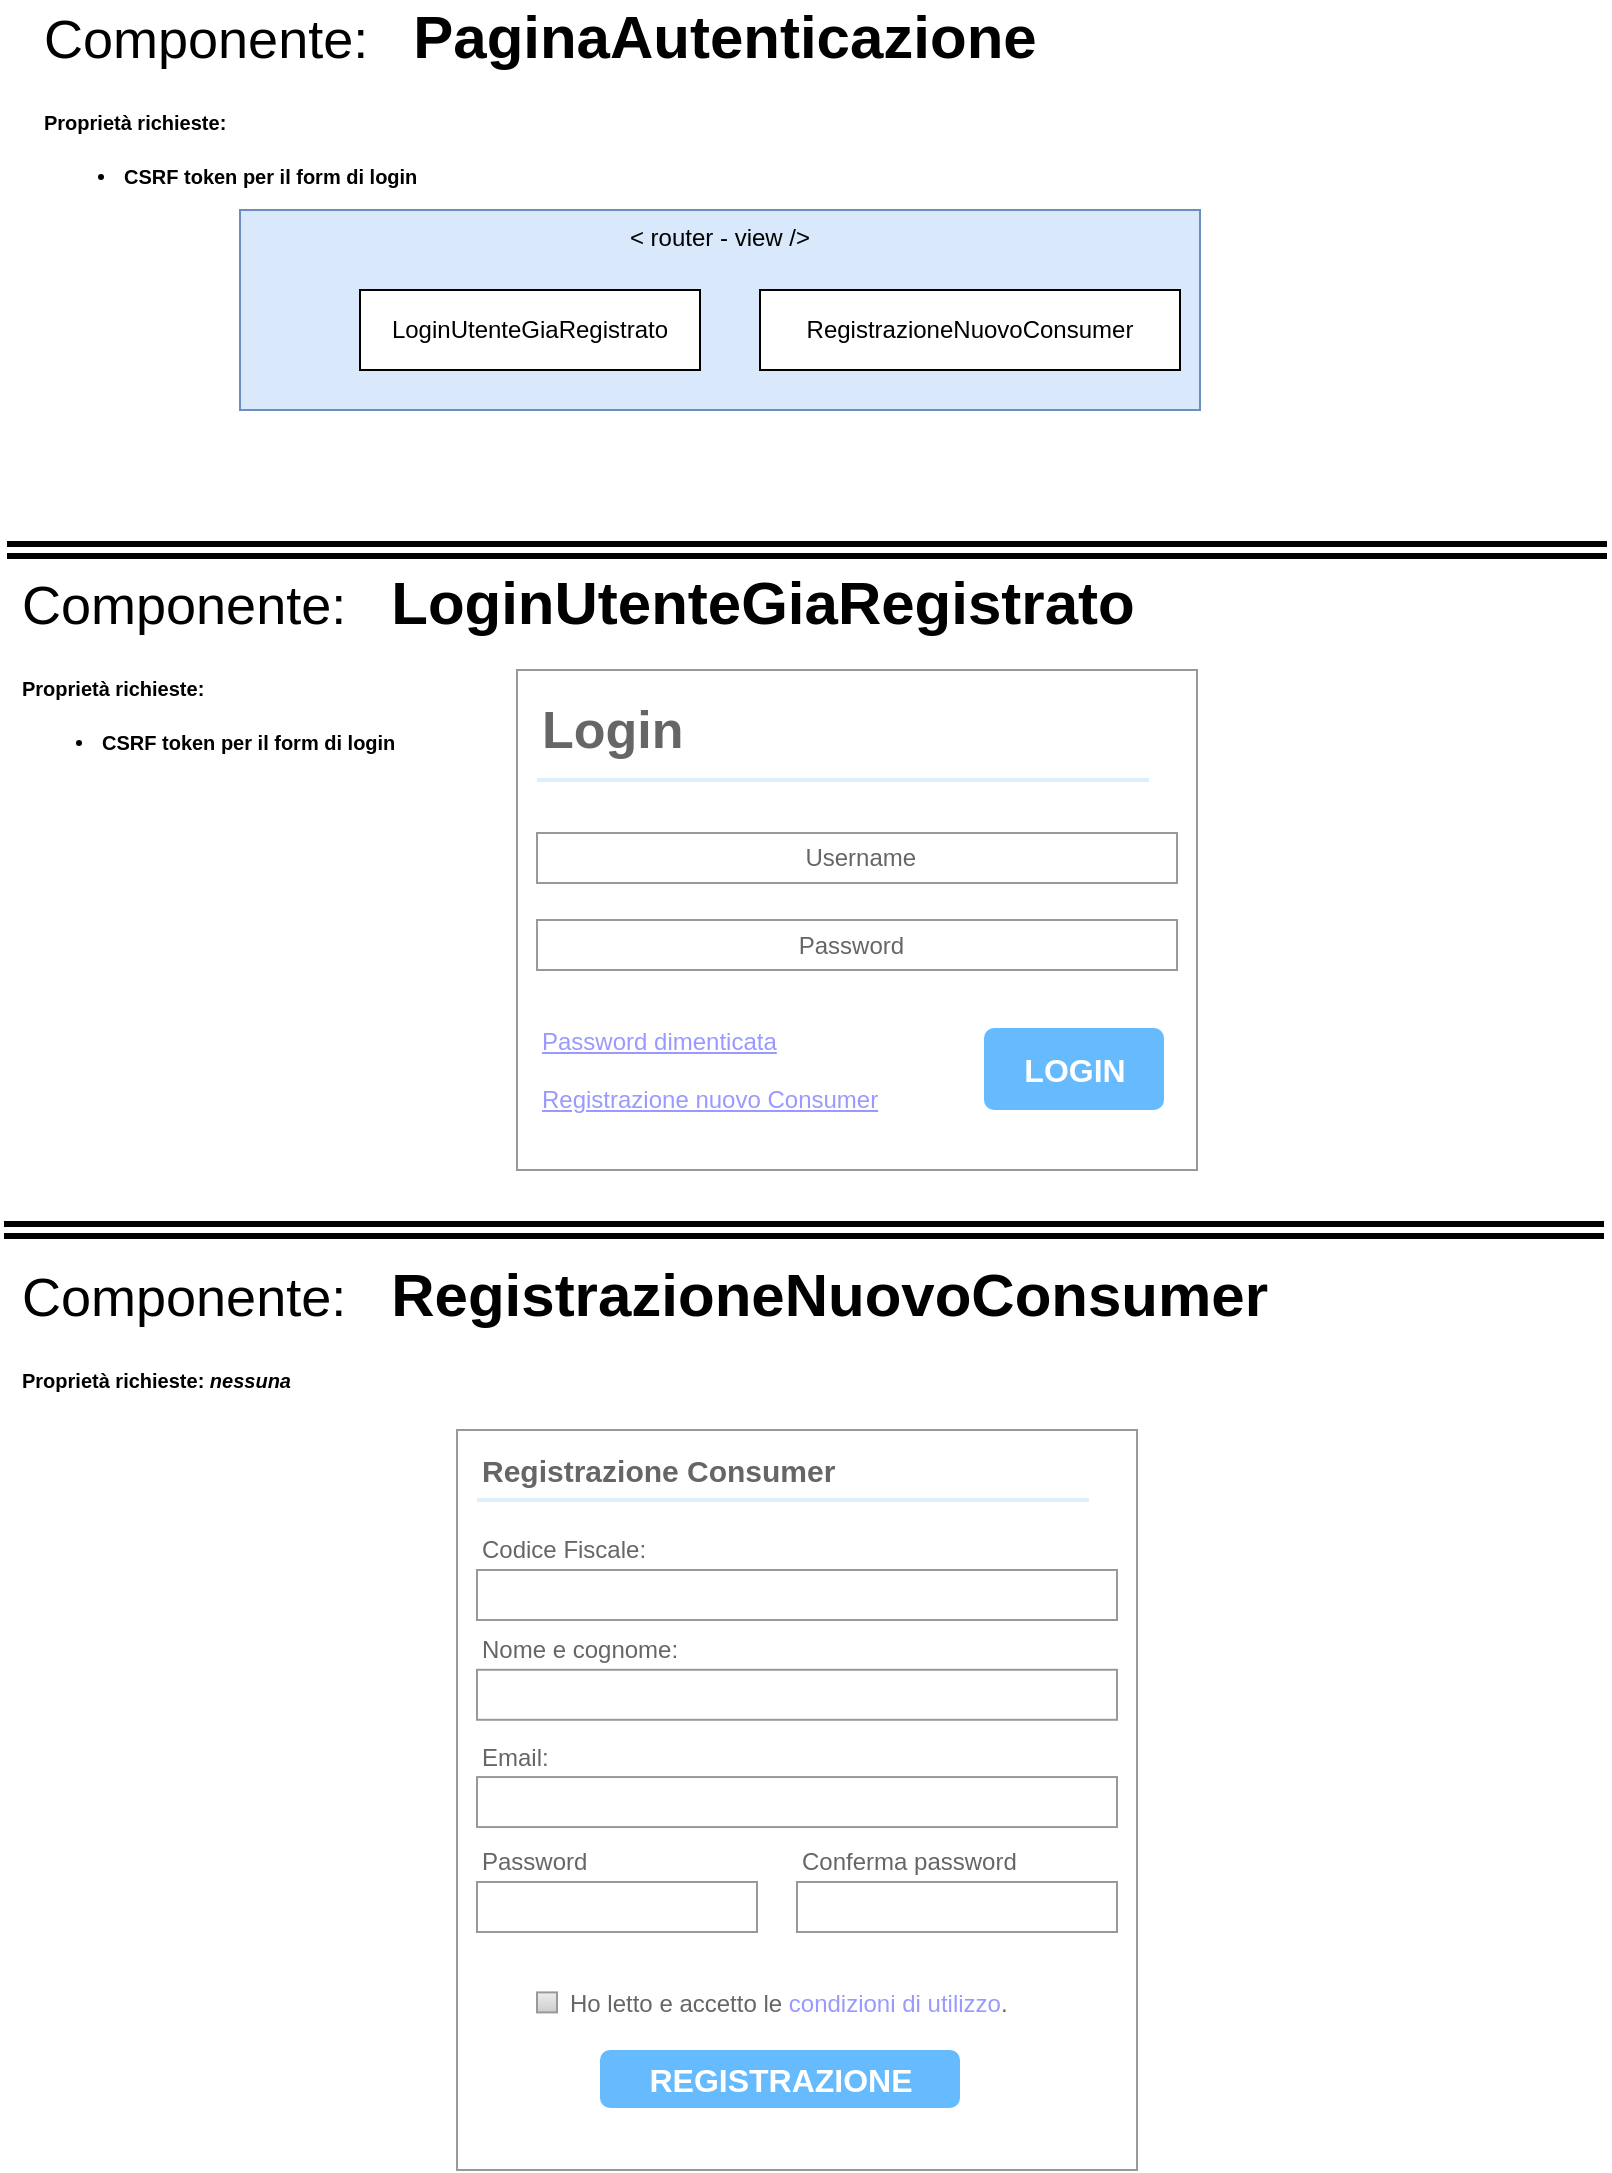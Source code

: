 <mxfile version="11.3.0" type="device" pages="1"><diagram id="wvITw7xsQYluFm_0ARTv" name="Page-1"><mxGraphModel dx="1408" dy="808" grid="1" gridSize="10" guides="1" tooltips="1" connect="1" arrows="1" fold="1" page="1" pageScale="1" pageWidth="827" pageHeight="1169" math="0" shadow="0"><root><mxCell id="0"/><mxCell id="1" parent="0"/><mxCell id="UX2q8lGy0bxrBwXnmmAh-47" value="&lt;font color=&quot;#000000&quot;&gt;&lt;span style=&quot;font-size: 27px&quot;&gt;Componente:&amp;nbsp; &amp;nbsp;&lt;/span&gt;&lt;b&gt;PaginaAutenticazione&lt;br&gt;&lt;font size=&quot;1&quot;&gt;Proprietà richieste:&lt;br&gt;&lt;ul&gt;&lt;li&gt;&lt;font color=&quot;#000000&quot;&gt;&lt;b&gt;&lt;font size=&quot;1&quot;&gt;CSRF token per il form di login&lt;/font&gt;&lt;/b&gt;&lt;/font&gt;&lt;/li&gt;&lt;/ul&gt;&lt;/font&gt;&lt;/b&gt;&lt;/font&gt;" style="text;html=1;strokeColor=none;fillColor=none;align=left;verticalAlign=middle;whiteSpace=wrap;rounded=0;labelBackgroundColor=none;fontSize=30;fontColor=#FFFFFF;" parent="1" vertex="1"><mxGeometry x="30" y="47" width="590" height="20" as="geometry"/></mxCell><mxCell id="UX2q8lGy0bxrBwXnmmAh-77" value="" style="shape=link;html=1;startArrow=cross;startFill=0;endArrow=cross;endFill=0;strokeColor=#000000;strokeWidth=3;fontSize=15;fontColor=#FFFFFF;" parent="1" edge="1"><mxGeometry width="50" height="50" relative="1" as="geometry"><mxPoint x="13.5" y="280" as="sourcePoint"/><mxPoint x="813.5" y="280" as="targetPoint"/></mxGeometry></mxCell><mxCell id="UX2q8lGy0bxrBwXnmmAh-78" value="&lt;font color=&quot;#000000&quot;&gt;&lt;span style=&quot;font-size: 27px&quot;&gt;Componente:&amp;nbsp; &amp;nbsp;&lt;/span&gt;&lt;b&gt;LoginUtenteGiaRegistrato&lt;br&gt;&lt;font size=&quot;1&quot;&gt;Proprietà richieste:&lt;br&gt;&lt;ul&gt;&lt;li&gt;&lt;font color=&quot;#000000&quot;&gt;&lt;b&gt;&lt;font size=&quot;1&quot;&gt;CSRF token per il form di login&lt;/font&gt;&lt;/b&gt;&lt;/font&gt;&lt;/li&gt;&lt;/ul&gt;&lt;/font&gt;&lt;/b&gt;&lt;/font&gt;" style="text;html=1;strokeColor=none;fillColor=none;align=left;verticalAlign=middle;whiteSpace=wrap;rounded=0;labelBackgroundColor=none;fontSize=30;fontColor=#FFFFFF;" parent="1" vertex="1"><mxGeometry x="18.5" y="330" width="590" height="20" as="geometry"/></mxCell><mxCell id="UX2q8lGy0bxrBwXnmmAh-79" value="" style="group" parent="1" vertex="1" connectable="0"><mxGeometry x="268.5" y="340" width="340" height="250" as="geometry"/></mxCell><mxCell id="UX2q8lGy0bxrBwXnmmAh-51" value="" style="strokeWidth=1;shadow=0;dashed=0;align=center;html=1;shape=mxgraph.mockup.forms.rrect;rSize=0;strokeColor=#999999;fillColor=#ffffff;labelBackgroundColor=none;fontSize=30;fontColor=#FFFFFF;" parent="UX2q8lGy0bxrBwXnmmAh-79" vertex="1"><mxGeometry width="340" height="250" as="geometry"/></mxCell><mxCell id="UX2q8lGy0bxrBwXnmmAh-52" value="&lt;font style=&quot;font-size: 26px&quot;&gt;Login&lt;/font&gt;" style="strokeWidth=1;shadow=0;dashed=0;align=center;html=1;shape=mxgraph.mockup.forms.anchor;fontSize=15;fontColor=#666666;align=left;resizeWidth=1;spacingLeft=0;fontStyle=1" parent="UX2q8lGy0bxrBwXnmmAh-51" vertex="1"><mxGeometry width="170.0" height="20" relative="1" as="geometry"><mxPoint x="10" y="20" as="offset"/></mxGeometry></mxCell><mxCell id="UX2q8lGy0bxrBwXnmmAh-53" value="" style="shape=line;strokeColor=#ddeeff;strokeWidth=2;html=1;resizeWidth=1;" parent="UX2q8lGy0bxrBwXnmmAh-51" vertex="1"><mxGeometry width="306.0" height="10" relative="1" as="geometry"><mxPoint x="10" y="50" as="offset"/></mxGeometry></mxCell><mxCell id="UX2q8lGy0bxrBwXnmmAh-55" value="&amp;nbsp; &amp;nbsp; &amp;nbsp; &amp;nbsp; &amp;nbsp; &amp;nbsp; &amp;nbsp; &amp;nbsp; &amp;nbsp; &amp;nbsp; &amp;nbsp; &amp;nbsp; &amp;nbsp; &amp;nbsp; &amp;nbsp; &amp;nbsp; &amp;nbsp; &amp;nbsp; &amp;nbsp; Username" style="strokeWidth=1;shadow=0;dashed=0;align=center;html=1;shape=mxgraph.mockup.forms.rrect;rSize=0;strokeColor=#999999;fontColor=#666666;align=left;spacingLeft=5;resizeWidth=1;" parent="UX2q8lGy0bxrBwXnmmAh-51" vertex="1"><mxGeometry width="320" height="25" relative="1" as="geometry"><mxPoint x="10" y="81.5" as="offset"/></mxGeometry></mxCell><mxCell id="UX2q8lGy0bxrBwXnmmAh-57" value="&amp;nbsp; &amp;nbsp; &amp;nbsp; &amp;nbsp; &amp;nbsp; &amp;nbsp; &amp;nbsp; &amp;nbsp; &amp;nbsp; &amp;nbsp; &amp;nbsp; &amp;nbsp; &amp;nbsp; &amp;nbsp; &amp;nbsp; &amp;nbsp; &amp;nbsp; &amp;nbsp; &amp;nbsp;Password" style="strokeWidth=1;shadow=0;dashed=0;align=center;html=1;shape=mxgraph.mockup.forms.rrect;rSize=0;strokeColor=#999999;fontColor=#666666;align=left;spacingLeft=5;resizeWidth=1;" parent="UX2q8lGy0bxrBwXnmmAh-51" vertex="1"><mxGeometry width="320" height="25" relative="1" as="geometry"><mxPoint x="10" y="125" as="offset"/></mxGeometry></mxCell><mxCell id="UX2q8lGy0bxrBwXnmmAh-58" value="LOGIN" style="strokeWidth=1;shadow=0;dashed=0;align=center;html=1;shape=mxgraph.mockup.forms.rrect;rSize=5;strokeColor=none;fontColor=#ffffff;fillColor=#66bbff;fontSize=16;fontStyle=1;" parent="UX2q8lGy0bxrBwXnmmAh-51" vertex="1"><mxGeometry y="1" width="90" height="41" relative="1" as="geometry"><mxPoint x="233.5" y="-71" as="offset"/></mxGeometry></mxCell><mxCell id="UX2q8lGy0bxrBwXnmmAh-59" value="Password dimenticata&lt;br&gt;&lt;br&gt;Registrazione nuovo Consumer" style="strokeWidth=1;shadow=0;dashed=0;align=center;html=1;shape=mxgraph.mockup.forms.anchor;fontSize=12;fontColor=#9999ff;align=left;spacingLeft=0;fontStyle=4;resizeWidth=1;" parent="UX2q8lGy0bxrBwXnmmAh-51" vertex="1"><mxGeometry y="1" width="255" height="20" relative="1" as="geometry"><mxPoint x="10" y="-60" as="offset"/></mxGeometry></mxCell><mxCell id="UX2q8lGy0bxrBwXnmmAh-80" value="" style="shape=link;html=1;startArrow=cross;startFill=0;endArrow=cross;endFill=0;strokeColor=#000000;strokeWidth=3;fontSize=15;fontColor=#FFFFFF;" parent="1" edge="1"><mxGeometry width="50" height="50" relative="1" as="geometry"><mxPoint x="12" y="620" as="sourcePoint"/><mxPoint x="812" y="620" as="targetPoint"/></mxGeometry></mxCell><mxCell id="UX2q8lGy0bxrBwXnmmAh-81" value="&lt;font color=&quot;#000000&quot;&gt;&lt;span style=&quot;font-size: 27px&quot;&gt;Componente:&amp;nbsp; &amp;nbsp;&lt;/span&gt;&lt;b&gt;RegistrazioneNuovoConsumer&lt;br&gt;&lt;font size=&quot;1&quot;&gt;Proprietà richieste: &lt;i&gt;nessuna&lt;/i&gt;&lt;br&gt;&lt;/font&gt;&lt;/b&gt;&lt;/font&gt;" style="text;html=1;strokeColor=none;fillColor=none;align=left;verticalAlign=middle;whiteSpace=wrap;rounded=0;labelBackgroundColor=none;fontSize=30;fontColor=#FFFFFF;" parent="1" vertex="1"><mxGeometry x="18.5" y="660" width="770" height="20" as="geometry"/></mxCell><mxCell id="UX2q8lGy0bxrBwXnmmAh-83" value="" style="group" parent="1" vertex="1" connectable="0"><mxGeometry x="238.5" y="720" width="340" height="370" as="geometry"/></mxCell><mxCell id="UX2q8lGy0bxrBwXnmmAh-84" value="" style="strokeWidth=1;shadow=0;dashed=0;align=center;html=1;shape=mxgraph.mockup.forms.rrect;rSize=0;strokeColor=#999999;fillColor=#ffffff;labelBackgroundColor=none;fontSize=30;fontColor=#FFFFFF;" parent="UX2q8lGy0bxrBwXnmmAh-83" vertex="1"><mxGeometry width="340" height="370" as="geometry"/></mxCell><mxCell id="UX2q8lGy0bxrBwXnmmAh-85" value="Registrazione Consumer" style="strokeWidth=1;shadow=0;dashed=0;align=center;html=1;shape=mxgraph.mockup.forms.anchor;fontSize=15;fontColor=#666666;align=left;resizeWidth=1;spacingLeft=0;fontStyle=1" parent="UX2q8lGy0bxrBwXnmmAh-84" vertex="1"><mxGeometry width="190" height="20" relative="1" as="geometry"><mxPoint x="10" y="10" as="offset"/></mxGeometry></mxCell><mxCell id="UX2q8lGy0bxrBwXnmmAh-86" value="" style="shape=line;strokeColor=#ddeeff;strokeWidth=2;html=1;resizeWidth=1;" parent="UX2q8lGy0bxrBwXnmmAh-84" vertex="1"><mxGeometry width="306.0" height="10" relative="1" as="geometry"><mxPoint x="10" y="30" as="offset"/></mxGeometry></mxCell><mxCell id="UX2q8lGy0bxrBwXnmmAh-87" value="Codice Fiscale:" style="strokeWidth=1;shadow=0;dashed=0;align=center;html=1;shape=mxgraph.mockup.forms.anchor;fontSize=12;fontColor=#666666;align=left;resizeWidth=1;spacingLeft=0;" parent="UX2q8lGy0bxrBwXnmmAh-84" vertex="1"><mxGeometry width="170.0" height="20" relative="1" as="geometry"><mxPoint x="10" y="50" as="offset"/></mxGeometry></mxCell><mxCell id="UX2q8lGy0bxrBwXnmmAh-88" value="" style="strokeWidth=1;shadow=0;dashed=0;align=center;html=1;shape=mxgraph.mockup.forms.rrect;rSize=0;strokeColor=#999999;fontColor=#666666;align=left;spacingLeft=5;resizeWidth=1;" parent="UX2q8lGy0bxrBwXnmmAh-84" vertex="1"><mxGeometry width="320" height="25" relative="1" as="geometry"><mxPoint x="10" y="70" as="offset"/></mxGeometry></mxCell><mxCell id="UX2q8lGy0bxrBwXnmmAh-91" value="REGISTRAZIONE" style="strokeWidth=1;shadow=0;dashed=0;align=center;html=1;shape=mxgraph.mockup.forms.rrect;rSize=5;strokeColor=none;fontColor=#ffffff;fillColor=#66bbff;fontSize=16;fontStyle=1;" parent="UX2q8lGy0bxrBwXnmmAh-84" vertex="1"><mxGeometry y="1" width="180" height="29" relative="1" as="geometry"><mxPoint x="71.5" y="-60" as="offset"/></mxGeometry></mxCell><mxCell id="UX2q8lGy0bxrBwXnmmAh-104" value="&lt;font style=&quot;font-size: 12px&quot;&gt;Ho letto e accetto le &lt;/font&gt;&lt;span style=&quot;color: rgb(153 , 153 , 255) ; font-size: 12px&quot;&gt;condizioni di utilizzo&lt;/span&gt;&lt;span style=&quot;font-size: 12px&quot;&gt;.&lt;/span&gt;" style="strokeWidth=1;shadow=0;dashed=0;align=center;html=1;shape=mxgraph.mockup.forms.rrect;rSize=0;fillColor=#eeeeee;strokeColor=#999999;gradientColor=#cccccc;align=left;spacingLeft=4;fontSize=17;fontColor=#666666;labelPosition=right;labelBackgroundColor=none;aspect=fixed;" parent="UX2q8lGy0bxrBwXnmmAh-84" vertex="1"><mxGeometry x="40" y="281.2" width="10" height="10" as="geometry"/></mxCell><mxCell id="UX2q8lGy0bxrBwXnmmAh-112" value="" style="group" parent="UX2q8lGy0bxrBwXnmmAh-84" vertex="1" connectable="0"><mxGeometry x="10" y="99.887" width="320" height="53.71" as="geometry"/></mxCell><mxCell id="UX2q8lGy0bxrBwXnmmAh-89" value="Nome e cognome:" style="strokeWidth=1;shadow=0;dashed=0;align=center;html=1;shape=mxgraph.mockup.forms.anchor;fontSize=12;fontColor=#666666;align=left;resizeWidth=1;spacingLeft=0;" parent="UX2q8lGy0bxrBwXnmmAh-112" vertex="1"><mxGeometry width="170.0" height="20" relative="1" as="geometry"><mxPoint as="offset"/></mxGeometry></mxCell><mxCell id="UX2q8lGy0bxrBwXnmmAh-90" value="" style="strokeWidth=1;shadow=0;dashed=0;align=center;html=1;shape=mxgraph.mockup.forms.rrect;rSize=0;strokeColor=#999999;fontColor=#666666;align=left;spacingLeft=5;resizeWidth=1;" parent="UX2q8lGy0bxrBwXnmmAh-112" vertex="1"><mxGeometry width="320" height="25" relative="1" as="geometry"><mxPoint y="20" as="offset"/></mxGeometry></mxCell><mxCell id="UX2q8lGy0bxrBwXnmmAh-113" value="" style="group" parent="UX2q8lGy0bxrBwXnmmAh-84" vertex="1" connectable="0"><mxGeometry x="10" y="153.532" width="320" height="53.71" as="geometry"/></mxCell><mxCell id="UX2q8lGy0bxrBwXnmmAh-114" value="Email:" style="strokeWidth=1;shadow=0;dashed=0;align=center;html=1;shape=mxgraph.mockup.forms.anchor;fontSize=12;fontColor=#666666;align=left;resizeWidth=1;spacingLeft=0;" parent="UX2q8lGy0bxrBwXnmmAh-113" vertex="1"><mxGeometry width="170.0" height="20" relative="1" as="geometry"><mxPoint as="offset"/></mxGeometry></mxCell><mxCell id="UX2q8lGy0bxrBwXnmmAh-115" value="" style="strokeWidth=1;shadow=0;dashed=0;align=center;html=1;shape=mxgraph.mockup.forms.rrect;rSize=0;strokeColor=#999999;fontColor=#666666;align=left;spacingLeft=5;resizeWidth=1;" parent="UX2q8lGy0bxrBwXnmmAh-113" vertex="1"><mxGeometry width="320" height="25" relative="1" as="geometry"><mxPoint y="20" as="offset"/></mxGeometry></mxCell><mxCell id="UX2q8lGy0bxrBwXnmmAh-116" value="" style="group" parent="UX2q8lGy0bxrBwXnmmAh-84" vertex="1" connectable="0"><mxGeometry x="10" y="206" width="140" height="54" as="geometry"/></mxCell><mxCell id="UX2q8lGy0bxrBwXnmmAh-117" value="Password" style="strokeWidth=1;shadow=0;dashed=0;align=center;html=1;shape=mxgraph.mockup.forms.anchor;fontSize=12;fontColor=#666666;align=left;resizeWidth=1;spacingLeft=0;" parent="UX2q8lGy0bxrBwXnmmAh-116" vertex="1"><mxGeometry width="74.375" height="20" relative="1" as="geometry"><mxPoint as="offset"/></mxGeometry></mxCell><mxCell id="UX2q8lGy0bxrBwXnmmAh-118" value="" style="strokeWidth=1;shadow=0;dashed=0;align=center;html=1;shape=mxgraph.mockup.forms.rrect;rSize=0;strokeColor=#999999;fontColor=#666666;align=left;spacingLeft=5;resizeWidth=1;" parent="UX2q8lGy0bxrBwXnmmAh-116" vertex="1"><mxGeometry width="140" height="25" relative="1" as="geometry"><mxPoint y="20" as="offset"/></mxGeometry></mxCell><mxCell id="UX2q8lGy0bxrBwXnmmAh-119" value="" style="group" parent="UX2q8lGy0bxrBwXnmmAh-84" vertex="1" connectable="0"><mxGeometry x="170" y="206" width="150" height="54" as="geometry"/></mxCell><mxCell id="UX2q8lGy0bxrBwXnmmAh-120" value="Conferma password" style="strokeWidth=1;shadow=0;dashed=0;align=center;html=1;shape=mxgraph.mockup.forms.anchor;fontSize=12;fontColor=#666666;align=left;resizeWidth=1;spacingLeft=0;" parent="UX2q8lGy0bxrBwXnmmAh-119" vertex="1"><mxGeometry width="85.0" height="20" relative="1" as="geometry"><mxPoint as="offset"/></mxGeometry></mxCell><mxCell id="UX2q8lGy0bxrBwXnmmAh-121" value="" style="strokeWidth=1;shadow=0;dashed=0;align=center;html=1;shape=mxgraph.mockup.forms.rrect;rSize=0;strokeColor=#999999;fontColor=#666666;align=left;spacingLeft=5;resizeWidth=1;" parent="UX2q8lGy0bxrBwXnmmAh-119" vertex="1"><mxGeometry width="160" height="25" relative="1" as="geometry"><mxPoint y="20" as="offset"/></mxGeometry></mxCell><mxCell id="UX2q8lGy0bxrBwXnmmAh-126" value="" style="group" parent="1" vertex="1" connectable="0"><mxGeometry x="130" y="110" width="480" height="100" as="geometry"/></mxCell><mxCell id="UX2q8lGy0bxrBwXnmmAh-74" value="&amp;lt; router - view /&amp;gt;" style="rounded=0;whiteSpace=wrap;html=1;fillColor=#dae8fc;strokeColor=#6c8ebf;verticalAlign=top;" parent="UX2q8lGy0bxrBwXnmmAh-126" vertex="1"><mxGeometry width="480" height="100" as="geometry"/></mxCell><mxCell id="UX2q8lGy0bxrBwXnmmAh-75" value="LoginUtenteGiaRegistrato" style="rounded=0;whiteSpace=wrap;html=1;" parent="UX2q8lGy0bxrBwXnmmAh-126" vertex="1"><mxGeometry x="60" y="40" width="170" height="40" as="geometry"/></mxCell><mxCell id="UX2q8lGy0bxrBwXnmmAh-76" value="RegistrazioneNuovoConsumer" style="rounded=0;whiteSpace=wrap;html=1;" parent="UX2q8lGy0bxrBwXnmmAh-126" vertex="1"><mxGeometry x="260" y="40" width="210" height="40" as="geometry"/></mxCell></root></mxGraphModel></diagram></mxfile>